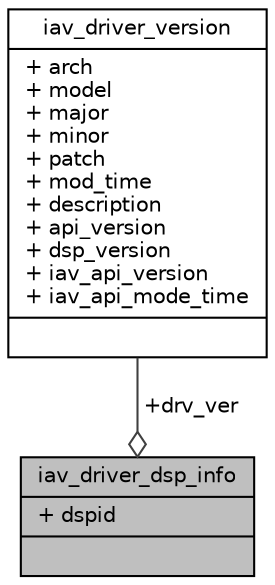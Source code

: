 digraph "iav_driver_dsp_info"
{
 // INTERACTIVE_SVG=YES
 // LATEX_PDF_SIZE
  bgcolor="transparent";
  edge [fontname="Helvetica",fontsize="10",labelfontname="Helvetica",labelfontsize="10"];
  node [fontname="Helvetica",fontsize="10",shape=record];
  Node1 [label="{iav_driver_dsp_info\n|+ dspid\l|}",height=0.2,width=0.4,color="black", fillcolor="grey75", style="filled", fontcolor="black",tooltip=" "];
  Node2 -> Node1 [color="grey25",fontsize="10",style="solid",label=" +drv_ver" ,arrowhead="odiamond",fontname="Helvetica"];
  Node2 [label="{iav_driver_version\n|+ arch\l+ model\l+ major\l+ minor\l+ patch\l+ mod_time\l+ description\l+ api_version\l+ dsp_version\l+ iav_api_version\l+ iav_api_mode_time\l|}",height=0.2,width=0.4,color="black",URL="$d4/dbb/structiav__driver__version.html",tooltip=" "];
}
